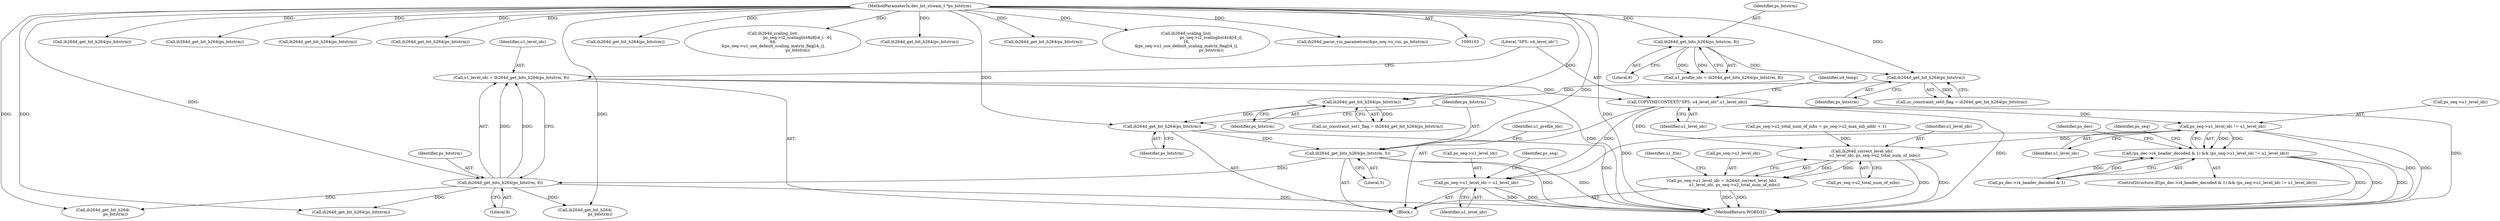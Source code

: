 digraph "0_Android_42cf02965b11c397dd37a0063e683cef005bc0ae@pointer" {
"1000360" [label="(Call,ps_seq->u1_level_idc != u1_level_idc)"];
"1000294" [label="(Call,COPYTHECONTEXT(\"SPS: u4_level_idc\",u1_level_idc))"];
"1000289" [label="(Call,u1_level_idc = ih264d_get_bits_h264(ps_bitstrm, 8))"];
"1000291" [label="(Call,ih264d_get_bits_h264(ps_bitstrm, 8))"];
"1000258" [label="(Call,ih264d_get_bits_h264(ps_bitstrm, 5))"];
"1000256" [label="(Call,ih264d_get_bit_h264(ps_bitstrm))"];
"1000254" [label="(Call,ih264d_get_bit_h264(ps_bitstrm))"];
"1000250" [label="(Call,ih264d_get_bit_h264(ps_bitstrm))"];
"1000242" [label="(Call,ih264d_get_bits_h264(ps_bitstrm, 8))"];
"1000165" [label="(MethodParameterIn,dec_bit_stream_t *ps_bitstrm)"];
"1000354" [label="(Call,(ps_dec->i4_header_decoded & 1) && (ps_seq->u1_level_idc != u1_level_idc))"];
"1000378" [label="(Call,ps_seq->u1_level_idc = u1_level_idc)"];
"1000883" [label="(Call,ih264d_correct_level_idc(\n                    u1_level_idc, ps_seq->u2_total_num_of_mbs))"];
"1000879" [label="(Call,ps_seq->u1_level_idc = ih264d_correct_level_idc(\n                    u1_level_idc, ps_seq->u2_total_num_of_mbs))"];
"1001001" [label="(Call,ih264d_get_bit_h264(ps_bitstrm))"];
"1000291" [label="(Call,ih264d_get_bits_h264(ps_bitstrm, 8))"];
"1000368" [label="(Identifier,ps_dec)"];
"1000889" [label="(Identifier,u1_frm)"];
"1000250" [label="(Call,ih264d_get_bit_h264(ps_bitstrm))"];
"1000385" [label="(Identifier,ps_seq)"];
"1000166" [label="(Block,)"];
"1000251" [label="(Identifier,ps_bitstrm)"];
"1000879" [label="(Call,ps_seq->u1_level_idc = ih264d_correct_level_idc(\n                    u1_level_idc, ps_seq->u2_total_num_of_mbs))"];
"1000948" [label="(Call,ih264d_get_bit_h264(ps_bitstrm))"];
"1000489" [label="(Call,ih264d_get_bit_h264(ps_bitstrm))"];
"1000957" [label="(Call,ih264d_get_bit_h264(ps_bitstrm))"];
"1000364" [label="(Identifier,u1_level_idc)"];
"1001477" [label="(MethodReturn,WORD32)"];
"1000252" [label="(Call,uc_constraint_set1_flag = ih264d_get_bit_h264(ps_bitstrm))"];
"1000361" [label="(Call,ps_seq->u1_level_idc)"];
"1000255" [label="(Identifier,ps_bitstrm)"];
"1000294" [label="(Call,COPYTHECONTEXT(\"SPS: u4_level_idc\",u1_level_idc))"];
"1000289" [label="(Call,u1_level_idc = ih264d_get_bits_h264(ps_bitstrm, 8))"];
"1000682" [label="(Call,ih264d_get_bit_h264(\n                        ps_bitstrm))"];
"1000256" [label="(Call,ih264d_get_bit_h264(ps_bitstrm))"];
"1000292" [label="(Identifier,ps_bitstrm)"];
"1000880" [label="(Call,ps_seq->u1_level_idc)"];
"1000257" [label="(Identifier,ps_bitstrm)"];
"1000890" [label="(Call,ih264d_get_bit_h264(ps_bitstrm))"];
"1000354" [label="(Call,(ps_dec->i4_header_decoded & 1) && (ps_seq->u1_level_idc != u1_level_idc))"];
"1000254" [label="(Call,ih264d_get_bit_h264(ps_bitstrm))"];
"1000293" [label="(Literal,8)"];
"1000248" [label="(Call,uc_constraint_set0_flag = ih264d_get_bit_h264(ps_bitstrm))"];
"1000375" [label="(Identifier,ps_seq)"];
"1000260" [label="(Literal,5)"];
"1000870" [label="(Call,ps_seq->u2_total_num_of_mbs = ps_seq->u2_max_mb_addr + 1)"];
"1000360" [label="(Call,ps_seq->u1_level_idc != u1_level_idc)"];
"1000296" [label="(Identifier,u1_level_idc)"];
"1000549" [label="(Call,ih264d_scaling_list(\n                                        ps_seq->i2_scalinglist8x8[i4_i - 6],\n 64,\n &ps_seq->u1_use_default_scaling_matrix_flag[i4_i],\n                                        ps_bitstrm))"];
"1000355" [label="(Call,ps_dec->i4_header_decoded & 1)"];
"1000165" [label="(MethodParameterIn,dec_bit_stream_t *ps_bitstrm)"];
"1000244" [label="(Literal,8)"];
"1000884" [label="(Identifier,u1_level_idc)"];
"1000808" [label="(Call,ih264d_get_bit_h264(\n                    ps_bitstrm))"];
"1000382" [label="(Identifier,u1_level_idc)"];
"1000883" [label="(Call,ih264d_correct_level_idc(\n                    u1_level_idc, ps_seq->u2_total_num_of_mbs))"];
"1000240" [label="(Call,u1_profile_idc = ih264d_get_bits_h264(ps_bitstrm, 8))"];
"1000379" [label="(Call,ps_seq->u1_level_idc)"];
"1000472" [label="(Call,ih264d_get_bit_h264(ps_bitstrm))"];
"1000931" [label="(Call,ih264d_get_bit_h264(ps_bitstrm))"];
"1000264" [label="(Identifier,u1_profile_idc)"];
"1000378" [label="(Call,ps_seq->u1_level_idc = u1_level_idc)"];
"1000295" [label="(Literal,\"SPS: u4_level_idc\")"];
"1000512" [label="(Call,ih264d_get_bit_h264(ps_bitstrm))"];
"1000242" [label="(Call,ih264d_get_bits_h264(ps_bitstrm, 8))"];
"1000353" [label="(ControlStructure,if((ps_dec->i4_header_decoded & 1) && (ps_seq->u1_level_idc != u1_level_idc)))"];
"1000243" [label="(Identifier,ps_bitstrm)"];
"1000533" [label="(Call,ih264d_scaling_list(\n                                        ps_seq->i2_scalinglist4x4[i4_i],\n 16,\n &ps_seq->u1_use_default_scaling_matrix_flag[i4_i],\n                                        ps_bitstrm))"];
"1000885" [label="(Call,ps_seq->u2_total_num_of_mbs)"];
"1001296" [label="(Call,ih264d_parse_vui_parametres(&ps_seq->s_vui, ps_bitstrm))"];
"1000298" [label="(Identifier,u4_temp)"];
"1000259" [label="(Identifier,ps_bitstrm)"];
"1000290" [label="(Identifier,u1_level_idc)"];
"1000258" [label="(Call,ih264d_get_bits_h264(ps_bitstrm, 5))"];
"1000360" -> "1000354"  [label="AST: "];
"1000360" -> "1000364"  [label="CFG: "];
"1000361" -> "1000360"  [label="AST: "];
"1000364" -> "1000360"  [label="AST: "];
"1000354" -> "1000360"  [label="CFG: "];
"1000360" -> "1001477"  [label="DDG: "];
"1000360" -> "1001477"  [label="DDG: "];
"1000360" -> "1000354"  [label="DDG: "];
"1000360" -> "1000354"  [label="DDG: "];
"1000294" -> "1000360"  [label="DDG: "];
"1000360" -> "1000378"  [label="DDG: "];
"1000360" -> "1000883"  [label="DDG: "];
"1000294" -> "1000166"  [label="AST: "];
"1000294" -> "1000296"  [label="CFG: "];
"1000295" -> "1000294"  [label="AST: "];
"1000296" -> "1000294"  [label="AST: "];
"1000298" -> "1000294"  [label="CFG: "];
"1000294" -> "1001477"  [label="DDG: "];
"1000294" -> "1001477"  [label="DDG: "];
"1000289" -> "1000294"  [label="DDG: "];
"1000294" -> "1000378"  [label="DDG: "];
"1000294" -> "1000883"  [label="DDG: "];
"1000289" -> "1000166"  [label="AST: "];
"1000289" -> "1000291"  [label="CFG: "];
"1000290" -> "1000289"  [label="AST: "];
"1000291" -> "1000289"  [label="AST: "];
"1000295" -> "1000289"  [label="CFG: "];
"1000289" -> "1001477"  [label="DDG: "];
"1000291" -> "1000289"  [label="DDG: "];
"1000291" -> "1000289"  [label="DDG: "];
"1000291" -> "1000293"  [label="CFG: "];
"1000292" -> "1000291"  [label="AST: "];
"1000293" -> "1000291"  [label="AST: "];
"1000291" -> "1001477"  [label="DDG: "];
"1000258" -> "1000291"  [label="DDG: "];
"1000165" -> "1000291"  [label="DDG: "];
"1000291" -> "1000472"  [label="DDG: "];
"1000291" -> "1000682"  [label="DDG: "];
"1000291" -> "1000808"  [label="DDG: "];
"1000258" -> "1000166"  [label="AST: "];
"1000258" -> "1000260"  [label="CFG: "];
"1000259" -> "1000258"  [label="AST: "];
"1000260" -> "1000258"  [label="AST: "];
"1000264" -> "1000258"  [label="CFG: "];
"1000258" -> "1001477"  [label="DDG: "];
"1000258" -> "1001477"  [label="DDG: "];
"1000256" -> "1000258"  [label="DDG: "];
"1000165" -> "1000258"  [label="DDG: "];
"1000256" -> "1000166"  [label="AST: "];
"1000256" -> "1000257"  [label="CFG: "];
"1000257" -> "1000256"  [label="AST: "];
"1000259" -> "1000256"  [label="CFG: "];
"1000256" -> "1001477"  [label="DDG: "];
"1000254" -> "1000256"  [label="DDG: "];
"1000165" -> "1000256"  [label="DDG: "];
"1000254" -> "1000252"  [label="AST: "];
"1000254" -> "1000255"  [label="CFG: "];
"1000255" -> "1000254"  [label="AST: "];
"1000252" -> "1000254"  [label="CFG: "];
"1000254" -> "1000252"  [label="DDG: "];
"1000250" -> "1000254"  [label="DDG: "];
"1000165" -> "1000254"  [label="DDG: "];
"1000250" -> "1000248"  [label="AST: "];
"1000250" -> "1000251"  [label="CFG: "];
"1000251" -> "1000250"  [label="AST: "];
"1000248" -> "1000250"  [label="CFG: "];
"1000250" -> "1000248"  [label="DDG: "];
"1000242" -> "1000250"  [label="DDG: "];
"1000165" -> "1000250"  [label="DDG: "];
"1000242" -> "1000240"  [label="AST: "];
"1000242" -> "1000244"  [label="CFG: "];
"1000243" -> "1000242"  [label="AST: "];
"1000244" -> "1000242"  [label="AST: "];
"1000240" -> "1000242"  [label="CFG: "];
"1000242" -> "1000240"  [label="DDG: "];
"1000242" -> "1000240"  [label="DDG: "];
"1000165" -> "1000242"  [label="DDG: "];
"1000165" -> "1000163"  [label="AST: "];
"1000165" -> "1001477"  [label="DDG: "];
"1000165" -> "1000472"  [label="DDG: "];
"1000165" -> "1000489"  [label="DDG: "];
"1000165" -> "1000512"  [label="DDG: "];
"1000165" -> "1000533"  [label="DDG: "];
"1000165" -> "1000549"  [label="DDG: "];
"1000165" -> "1000682"  [label="DDG: "];
"1000165" -> "1000808"  [label="DDG: "];
"1000165" -> "1000890"  [label="DDG: "];
"1000165" -> "1000931"  [label="DDG: "];
"1000165" -> "1000948"  [label="DDG: "];
"1000165" -> "1000957"  [label="DDG: "];
"1000165" -> "1001001"  [label="DDG: "];
"1000165" -> "1001296"  [label="DDG: "];
"1000354" -> "1000353"  [label="AST: "];
"1000354" -> "1000355"  [label="CFG: "];
"1000355" -> "1000354"  [label="AST: "];
"1000368" -> "1000354"  [label="CFG: "];
"1000375" -> "1000354"  [label="CFG: "];
"1000354" -> "1001477"  [label="DDG: "];
"1000354" -> "1001477"  [label="DDG: "];
"1000354" -> "1001477"  [label="DDG: "];
"1000355" -> "1000354"  [label="DDG: "];
"1000355" -> "1000354"  [label="DDG: "];
"1000378" -> "1000166"  [label="AST: "];
"1000378" -> "1000382"  [label="CFG: "];
"1000379" -> "1000378"  [label="AST: "];
"1000382" -> "1000378"  [label="AST: "];
"1000385" -> "1000378"  [label="CFG: "];
"1000378" -> "1001477"  [label="DDG: "];
"1000378" -> "1001477"  [label="DDG: "];
"1000883" -> "1000879"  [label="AST: "];
"1000883" -> "1000885"  [label="CFG: "];
"1000884" -> "1000883"  [label="AST: "];
"1000885" -> "1000883"  [label="AST: "];
"1000879" -> "1000883"  [label="CFG: "];
"1000883" -> "1001477"  [label="DDG: "];
"1000883" -> "1001477"  [label="DDG: "];
"1000883" -> "1000879"  [label="DDG: "];
"1000883" -> "1000879"  [label="DDG: "];
"1000870" -> "1000883"  [label="DDG: "];
"1000879" -> "1000166"  [label="AST: "];
"1000880" -> "1000879"  [label="AST: "];
"1000889" -> "1000879"  [label="CFG: "];
"1000879" -> "1001477"  [label="DDG: "];
"1000879" -> "1001477"  [label="DDG: "];
}
